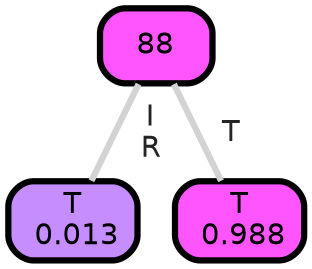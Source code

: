 graph Tree {
node [shape=box, style="filled, rounded",color="black",penwidth="3",fontcolor="black",                 fontname=helvetica] ;
graph [ranksep="0 equally", splines=straight,                 bgcolor=transparent, dpi=200] ;
edge [fontname=helvetica, fontweight=bold,fontcolor=grey14,color=lightgray] ;
0 [label="T
 0.013", fillcolor="#c68dff"] ;
1 [label="88", fillcolor="#fe55ff"] ;
2 [label="T
 0.988", fillcolor="#ff55ff"] ;
1 -- 0 [label=" I\n R",penwidth=3] ;
1 -- 2 [label=" T",penwidth=3] ;
{rank = same;}}
